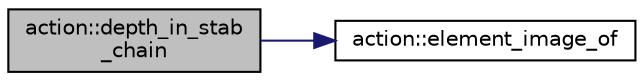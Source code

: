digraph "action::depth_in_stab_chain"
{
  edge [fontname="Helvetica",fontsize="10",labelfontname="Helvetica",labelfontsize="10"];
  node [fontname="Helvetica",fontsize="10",shape=record];
  rankdir="LR";
  Node2920 [label="action::depth_in_stab\l_chain",height=0.2,width=0.4,color="black", fillcolor="grey75", style="filled", fontcolor="black"];
  Node2920 -> Node2921 [color="midnightblue",fontsize="10",style="solid",fontname="Helvetica"];
  Node2921 [label="action::element_image_of",height=0.2,width=0.4,color="black", fillcolor="white", style="filled",URL="$d2/d86/classaction.html#ae09559d4537a048fc860f8a74a31393d"];
}
